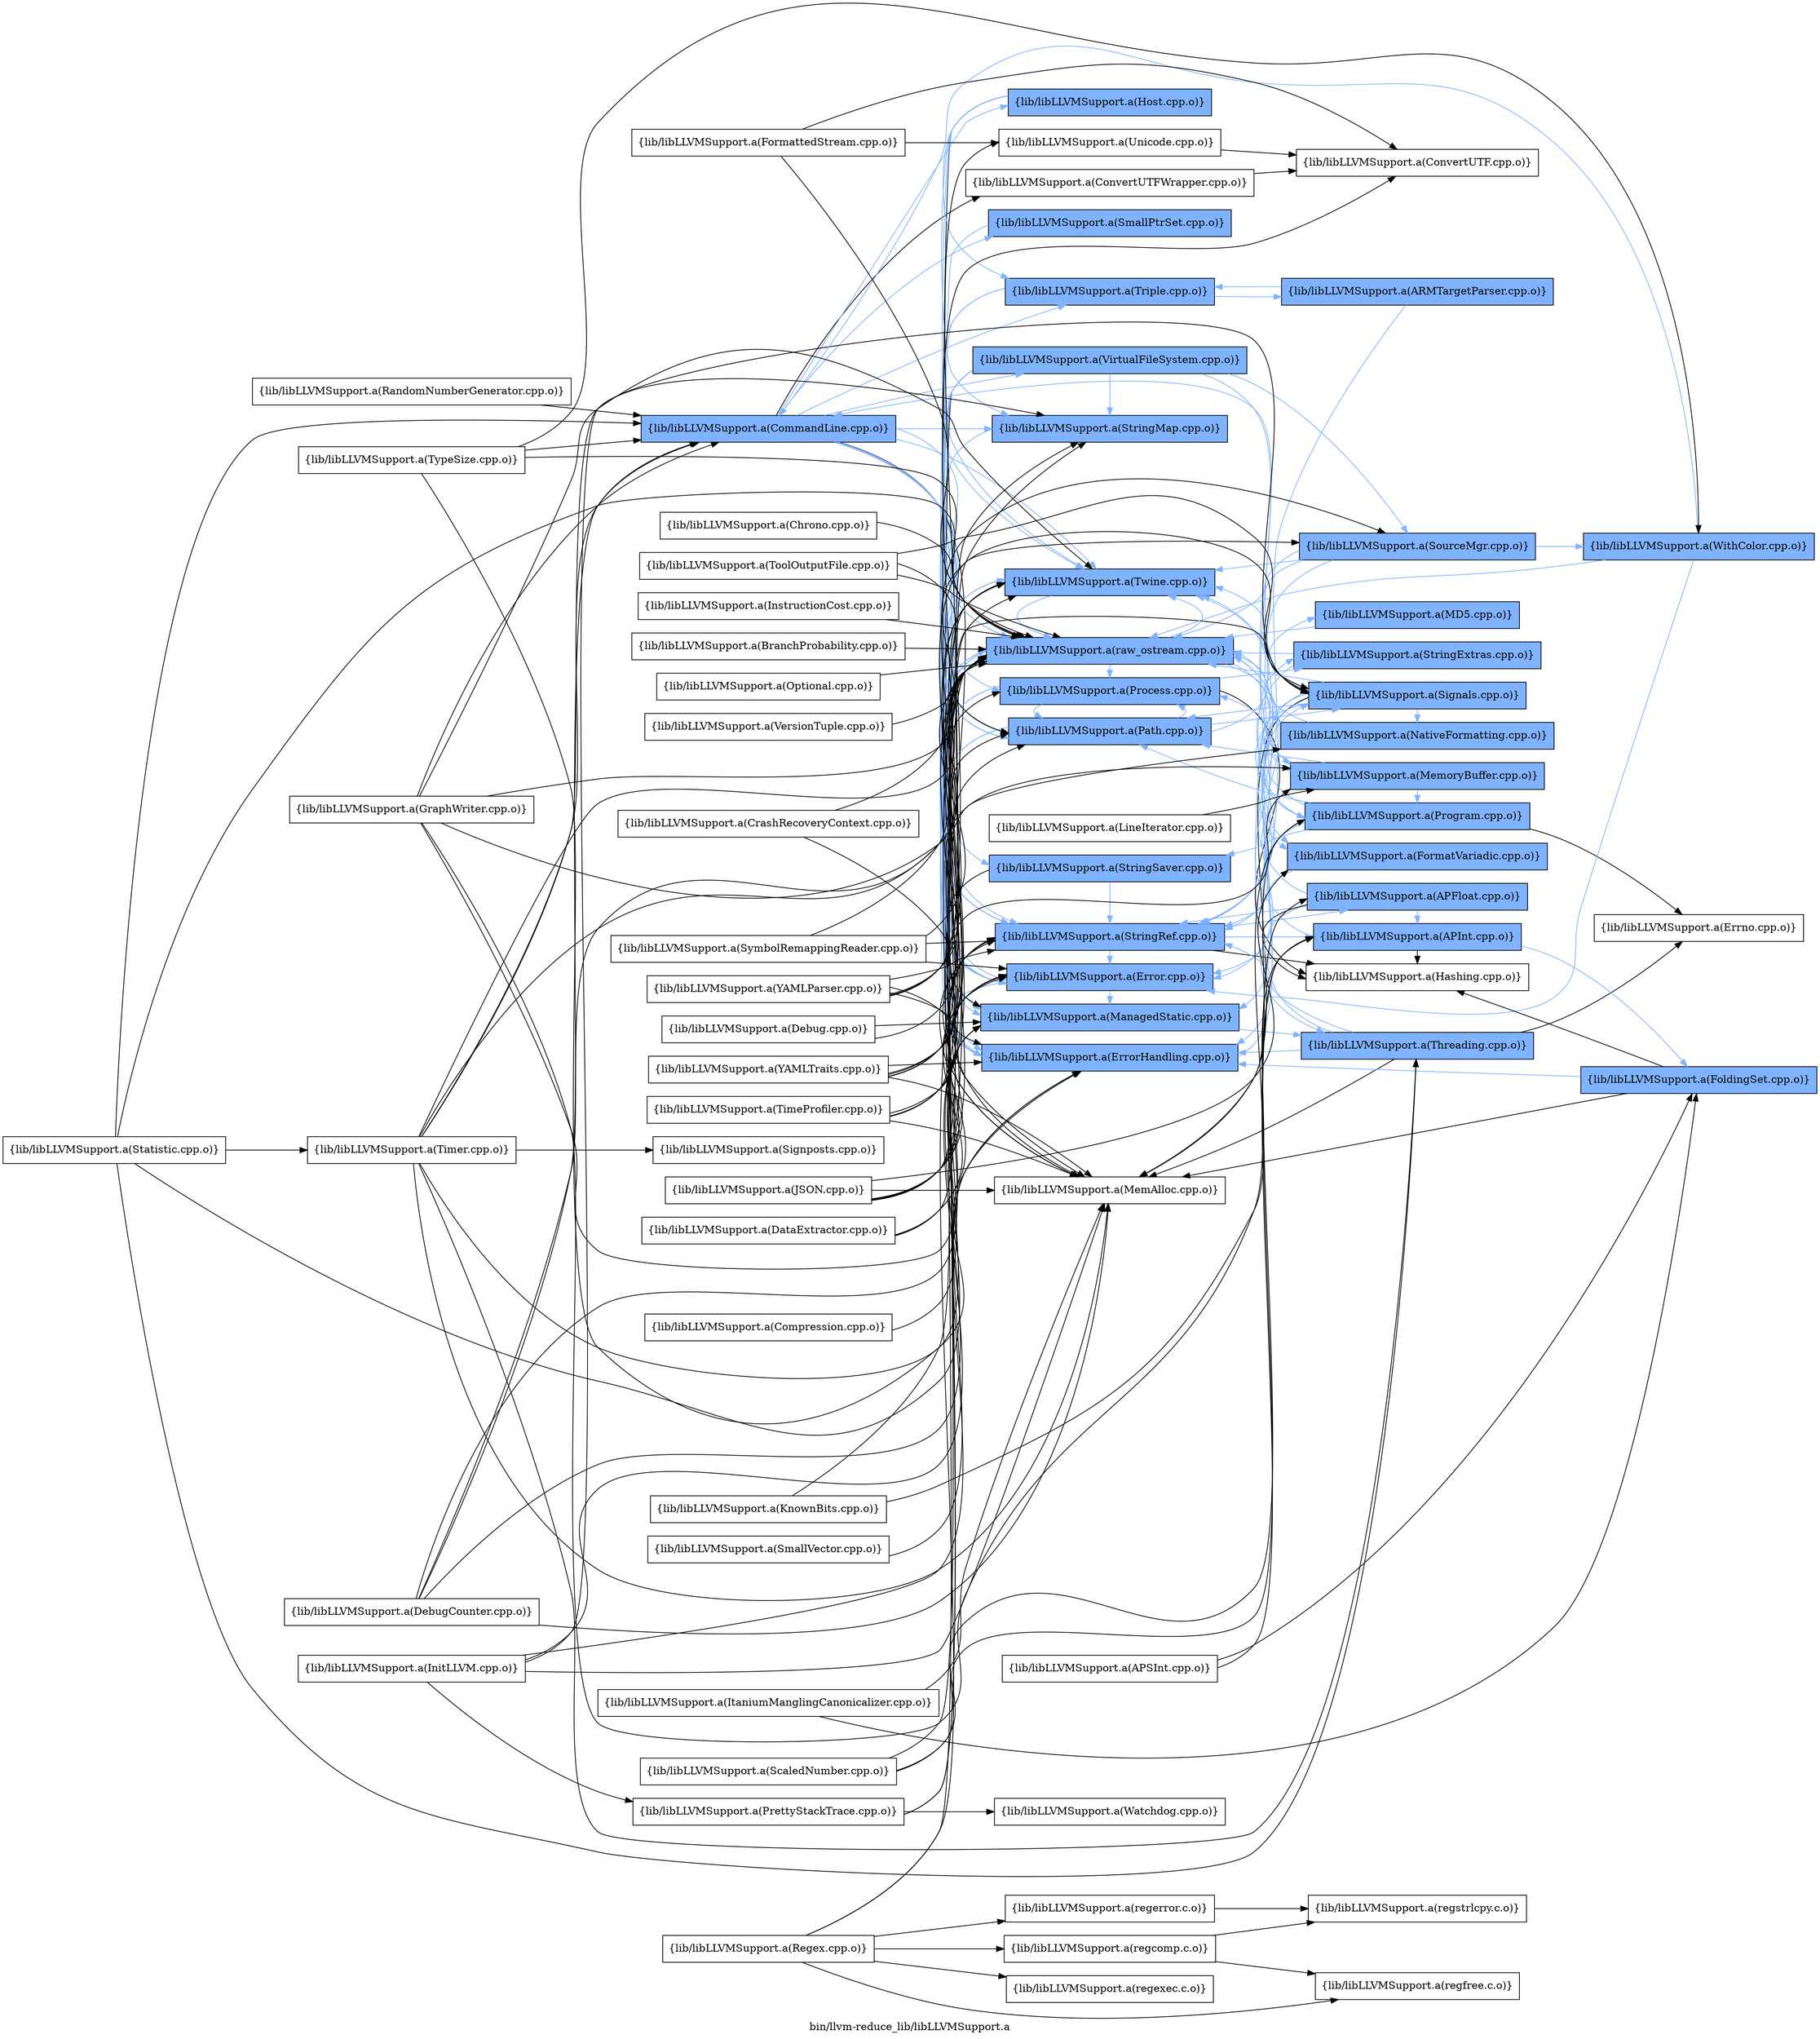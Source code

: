 digraph "bin/llvm-reduce_lib/libLLVMSupport.a" {
	label="bin/llvm-reduce_lib/libLLVMSupport.a";
	rankdir=LR;
	{ rank=same; Node0x558e45995e68;  }
	{ rank=same; Node0x558e45995288; Node0x558e45991598; Node0x558e45991228; Node0x558e45990878; Node0x558e459900f8; Node0x558e45991d18; Node0x558e45995468; Node0x558e45994c98; Node0x558e45995918; Node0x558e4598f6a8; Node0x558e4598f018; Node0x558e45992c68; Node0x558e45995a08; Node0x558e4598ebb8; Node0x558e459936b8; Node0x558e45992ee8;  }
	{ rank=same; Node0x558e45995058; Node0x558e459911d8; Node0x558e45992df8; Node0x558e4598f4c8; Node0x558e45990058; Node0x558e45991a98; Node0x558e4598e898; Node0x558e45990288; Node0x558e459968b8; Node0x558e4598f9c8; Node0x558e4598e848; Node0x558e45991fe8; Node0x558e4598fba8; Node0x558e45997088;  }
	{ rank=same; Node0x558e45995e68;  }
	{ rank=same; Node0x558e45995288; Node0x558e45991598; Node0x558e45991228; Node0x558e45990878; Node0x558e459900f8; Node0x558e45991d18; Node0x558e45995468; Node0x558e45994c98; Node0x558e45995918; Node0x558e4598f6a8; Node0x558e4598f018; Node0x558e45992c68; Node0x558e45995a08; Node0x558e4598ebb8; Node0x558e459936b8; Node0x558e45992ee8;  }
	{ rank=same; Node0x558e45995058; Node0x558e459911d8; Node0x558e45992df8; Node0x558e4598f4c8; Node0x558e45990058; Node0x558e45991a98; Node0x558e4598e898; Node0x558e45990288; Node0x558e459968b8; Node0x558e4598f9c8; Node0x558e4598e848; Node0x558e45991fe8; Node0x558e4598fba8; Node0x558e45997088;  }

	Node0x558e45995e68 [shape=record,shape=box,group=1,style=filled,fillcolor="0.600000 0.5 1",label="{lib/libLLVMSupport.a(CommandLine.cpp.o)}"];
	Node0x558e45995e68 -> Node0x558e45995288;
	Node0x558e45995e68 -> Node0x558e45991598[color="0.600000 0.5 1"];
	Node0x558e45995e68 -> Node0x558e45991228[color="0.600000 0.5 1"];
	Node0x558e45995e68 -> Node0x558e45990878[color="0.600000 0.5 1"];
	Node0x558e45995e68 -> Node0x558e459900f8;
	Node0x558e45995e68 -> Node0x558e45991d18[color="0.600000 0.5 1"];
	Node0x558e45995e68 -> Node0x558e45995468[color="0.600000 0.5 1"];
	Node0x558e45995e68 -> Node0x558e45994c98[color="0.600000 0.5 1"];
	Node0x558e45995e68 -> Node0x558e45995918[color="0.600000 0.5 1"];
	Node0x558e45995e68 -> Node0x558e4598f6a8[color="0.600000 0.5 1"];
	Node0x558e45995e68 -> Node0x558e4598f018[color="0.600000 0.5 1"];
	Node0x558e45995e68 -> Node0x558e45992c68[color="0.600000 0.5 1"];
	Node0x558e45995e68 -> Node0x558e45995a08[color="0.600000 0.5 1"];
	Node0x558e45995e68 -> Node0x558e4598ebb8[color="0.600000 0.5 1"];
	Node0x558e45995e68 -> Node0x558e459936b8[color="0.600000 0.5 1"];
	Node0x558e45995e68 -> Node0x558e45992ee8[color="0.600000 0.5 1"];
	Node0x558e45995918 [shape=record,shape=box,group=1,style=filled,fillcolor="0.600000 0.5 1",label="{lib/libLLVMSupport.a(StringRef.cpp.o)}"];
	Node0x558e45995918 -> Node0x558e45991598[color="0.600000 0.5 1"];
	Node0x558e45995918 -> Node0x558e4598f4c8;
	Node0x558e45995918 -> Node0x558e45990058[color="0.600000 0.5 1"];
	Node0x558e45995918 -> Node0x558e45991a98[color="0.600000 0.5 1"];
	Node0x558e45995a08 [shape=record,shape=box,group=1,style=filled,fillcolor="0.600000 0.5 1",label="{lib/libLLVMSupport.a(raw_ostream.cpp.o)}"];
	Node0x558e45995a08 -> Node0x558e45991598[color="0.600000 0.5 1"];
	Node0x558e45995a08 -> Node0x558e45991228[color="0.600000 0.5 1"];
	Node0x558e45995a08 -> Node0x558e4598f9c8[color="0.600000 0.5 1"];
	Node0x558e45995a08 -> Node0x558e4598e848[color="0.600000 0.5 1"];
	Node0x558e45995a08 -> Node0x558e4598f018[color="0.600000 0.5 1"];
	Node0x558e45995a08 -> Node0x558e459936b8[color="0.600000 0.5 1"];
	Node0x558e45995a08 -> Node0x558e45992ee8[color="0.600000 0.5 1"];
	Node0x558e45995a08 -> Node0x558e45991fe8[color="0.600000 0.5 1"];
	Node0x558e45991598 [shape=record,shape=box,group=1,style=filled,fillcolor="0.600000 0.5 1",label="{lib/libLLVMSupport.a(Error.cpp.o)}"];
	Node0x558e45991598 -> Node0x558e45991228[color="0.600000 0.5 1"];
	Node0x558e45991598 -> Node0x558e45990878[color="0.600000 0.5 1"];
	Node0x558e45991598 -> Node0x558e4598f018[color="0.600000 0.5 1"];
	Node0x558e45991598 -> Node0x558e45995a08[color="0.600000 0.5 1"];
	Node0x558e45991fe8 [shape=record,shape=box,group=1,style=filled,fillcolor="0.600000 0.5 1",label="{lib/libLLVMSupport.a(Program.cpp.o)}"];
	Node0x558e45991fe8 -> Node0x558e459900f8;
	Node0x558e45991fe8 -> Node0x558e45997088[color="0.600000 0.5 1"];
	Node0x558e45991fe8 -> Node0x558e45994c98[color="0.600000 0.5 1"];
	Node0x558e45991fe8 -> Node0x558e45995918[color="0.600000 0.5 1"];
	Node0x558e45991fe8 -> Node0x558e45995a08[color="0.600000 0.5 1"];
	Node0x558e45991fe8 -> Node0x558e459936b8[color="0.600000 0.5 1"];
	Node0x558e45991fe8 -> Node0x558e45991908;
	Node0x558e45992628 [shape=record,shape=box,group=0,label="{lib/libLLVMSupport.a(ToolOutputFile.cpp.o)}"];
	Node0x558e45992628 -> Node0x558e45995a08;
	Node0x558e45992628 -> Node0x558e459936b8;
	Node0x558e45992628 -> Node0x558e459911d8;
	Node0x558e459936b8 [shape=record,shape=box,group=1,style=filled,fillcolor="0.600000 0.5 1",label="{lib/libLLVMSupport.a(Path.cpp.o)}"];
	Node0x558e459936b8 -> Node0x558e45991598[color="0.600000 0.5 1"];
	Node0x558e459936b8 -> Node0x558e4598fba8[color="0.600000 0.5 1"];
	Node0x558e459936b8 -> Node0x558e45995918[color="0.600000 0.5 1"];
	Node0x558e459936b8 -> Node0x558e4598f018[color="0.600000 0.5 1"];
	Node0x558e459936b8 -> Node0x558e45992ee8[color="0.600000 0.5 1"];
	Node0x558e459936b8 -> Node0x558e459911d8[color="0.600000 0.5 1"];
	Node0x558e459900f8 [shape=record,shape=box,group=0,label="{lib/libLLVMSupport.a(MemAlloc.cpp.o)}"];
	Node0x558e4598ede8 [shape=record,shape=box,group=0,label="{lib/libLLVMSupport.a(InitLLVM.cpp.o)}"];
	Node0x558e4598ede8 -> Node0x558e45991228;
	Node0x558e4598ede8 -> Node0x558e45990878;
	Node0x558e4598ede8 -> Node0x558e459900f8;
	Node0x558e4598ede8 -> Node0x558e459932a8;
	Node0x558e4598ede8 -> Node0x558e459911d8;
	Node0x558e45991d18 [shape=record,shape=box,group=1,style=filled,fillcolor="0.600000 0.5 1",label="{lib/libLLVMSupport.a(SmallPtrSet.cpp.o)}"];
	Node0x558e45991d18 -> Node0x558e45991228[color="0.600000 0.5 1"];
	Node0x558e459968b8 [shape=record,shape=box,group=1,style=filled,fillcolor="0.600000 0.5 1",label="{lib/libLLVMSupport.a(SourceMgr.cpp.o)}"];
	Node0x558e459968b8 -> Node0x558e45990288[color="0.600000 0.5 1"];
	Node0x558e459968b8 -> Node0x558e45995918[color="0.600000 0.5 1"];
	Node0x558e459968b8 -> Node0x558e4598f018[color="0.600000 0.5 1"];
	Node0x558e459968b8 -> Node0x558e45991f98[color="0.600000 0.5 1"];
	Node0x558e459968b8 -> Node0x558e45995a08[color="0.600000 0.5 1"];
	Node0x558e45992b28 [shape=record,shape=box,group=0,label="{lib/libLLVMSupport.a(FormattedStream.cpp.o)}"];
	Node0x558e45992b28 -> Node0x558e45995058;
	Node0x558e45992b28 -> Node0x558e45992858;
	Node0x558e45992b28 -> Node0x558e45995a08;
	Node0x558e45990058 [shape=record,shape=box,group=1,style=filled,fillcolor="0.600000 0.5 1",label="{lib/libLLVMSupport.a(APFloat.cpp.o)}"];
	Node0x558e45990058 -> Node0x558e45991598[color="0.600000 0.5 1"];
	Node0x558e45990058 -> Node0x558e4598f4c8;
	Node0x558e45990058 -> Node0x558e45991a98[color="0.600000 0.5 1"];
	Node0x558e45990058 -> Node0x558e45995918[color="0.600000 0.5 1"];
	Node0x558e45990058 -> Node0x558e45995a08[color="0.600000 0.5 1"];
	Node0x558e45991a98 [shape=record,shape=box,group=1,style=filled,fillcolor="0.600000 0.5 1",label="{lib/libLLVMSupport.a(APInt.cpp.o)}"];
	Node0x558e45991a98 -> Node0x558e45993208[color="0.600000 0.5 1"];
	Node0x558e45991a98 -> Node0x558e4598f4c8;
	Node0x558e45991a98 -> Node0x558e45995a08[color="0.600000 0.5 1"];
	Node0x558e4598fba8 [shape=record,shape=box,group=1,style=filled,fillcolor="0.600000 0.5 1",label="{lib/libLLVMSupport.a(MD5.cpp.o)}"];
	Node0x558e4598fba8 -> Node0x558e45995a08[color="0.600000 0.5 1"];
	Node0x558e45997088 [shape=record,shape=box,group=1,style=filled,fillcolor="0.600000 0.5 1",label="{lib/libLLVMSupport.a(StringExtras.cpp.o)}"];
	Node0x558e45997088 -> Node0x558e45995918[color="0.600000 0.5 1"];
	Node0x558e45997088 -> Node0x558e45995a08[color="0.600000 0.5 1"];
	Node0x558e45995468 [shape=record,shape=box,group=1,style=filled,fillcolor="0.600000 0.5 1",label="{lib/libLLVMSupport.a(StringMap.cpp.o)}"];
	Node0x558e45995468 -> Node0x558e45991228[color="0.600000 0.5 1"];
	Node0x558e45993208 [shape=record,shape=box,group=1,style=filled,fillcolor="0.600000 0.5 1",label="{lib/libLLVMSupport.a(FoldingSet.cpp.o)}"];
	Node0x558e45993208 -> Node0x558e45991228[color="0.600000 0.5 1"];
	Node0x558e45993208 -> Node0x558e4598f4c8;
	Node0x558e45993208 -> Node0x558e459900f8;
	Node0x558e4598f4c8 [shape=record,shape=box,group=0,label="{lib/libLLVMSupport.a(Hashing.cpp.o)}"];
	Node0x558e459934d8 [shape=record,shape=box,group=0,label="{lib/libLLVMSupport.a(TypeSize.cpp.o)}"];
	Node0x558e459934d8 -> Node0x558e45995e68;
	Node0x558e459934d8 -> Node0x558e45991228;
	Node0x558e459934d8 -> Node0x558e45991f98;
	Node0x558e459934d8 -> Node0x558e45995a08;
	Node0x558e45991228 [shape=record,shape=box,group=1,style=filled,fillcolor="0.600000 0.5 1",label="{lib/libLLVMSupport.a(ErrorHandling.cpp.o)}"];
	Node0x558e45991228 -> Node0x558e4598f018[color="0.600000 0.5 1"];
	Node0x558e45991228 -> Node0x558e45995a08[color="0.600000 0.5 1"];
	Node0x558e45991228 -> Node0x558e459911d8[color="0.600000 0.5 1"];
	Node0x558e4598f018 [shape=record,shape=box,group=1,style=filled,fillcolor="0.600000 0.5 1",label="{lib/libLLVMSupport.a(Twine.cpp.o)}"];
	Node0x558e4598f018 -> Node0x558e45995a08[color="0.600000 0.5 1"];
	Node0x558e45994c98 [shape=record,shape=box,group=1,style=filled,fillcolor="0.600000 0.5 1",label="{lib/libLLVMSupport.a(StringSaver.cpp.o)}"];
	Node0x558e45994c98 -> Node0x558e459900f8;
	Node0x558e45994c98 -> Node0x558e45995918[color="0.600000 0.5 1"];
	Node0x558e4598f6a8 [shape=record,shape=box,group=1,style=filled,fillcolor="0.600000 0.5 1",label="{lib/libLLVMSupport.a(Triple.cpp.o)}"];
	Node0x558e4598f6a8 -> Node0x558e45995918[color="0.600000 0.5 1"];
	Node0x558e4598f6a8 -> Node0x558e4598e898[color="0.600000 0.5 1"];
	Node0x558e4598f6a8 -> Node0x558e4598f018[color="0.600000 0.5 1"];
	Node0x558e45992d58 [shape=record,shape=box,group=0,label="{lib/libLLVMSupport.a(Regex.cpp.o)}"];
	Node0x558e45992d58 -> Node0x558e45995918;
	Node0x558e45992d58 -> Node0x558e4598f018;
	Node0x558e45992d58 -> Node0x558e45995c38;
	Node0x558e45992d58 -> Node0x558e459954b8;
	Node0x558e45992d58 -> Node0x558e459901e8;
	Node0x558e45992d58 -> Node0x558e4598fa18;
	Node0x558e45990878 [shape=record,shape=box,group=1,style=filled,fillcolor="0.600000 0.5 1",label="{lib/libLLVMSupport.a(ManagedStatic.cpp.o)}"];
	Node0x558e45990878 -> Node0x558e45992df8[color="0.600000 0.5 1"];
	Node0x558e45992df8 [shape=record,shape=box,group=1,style=filled,fillcolor="0.600000 0.5 1",label="{lib/libLLVMSupport.a(Threading.cpp.o)}"];
	Node0x558e45992df8 -> Node0x558e45991228[color="0.600000 0.5 1"];
	Node0x558e45992df8 -> Node0x558e459900f8;
	Node0x558e45992df8 -> Node0x558e45995918[color="0.600000 0.5 1"];
	Node0x558e45992df8 -> Node0x558e4598f018[color="0.600000 0.5 1"];
	Node0x558e45992df8 -> Node0x558e45991908;
	Node0x558e459932a8 [shape=record,shape=box,group=0,label="{lib/libLLVMSupport.a(PrettyStackTrace.cpp.o)}"];
	Node0x558e459932a8 -> Node0x558e45995a08;
	Node0x558e459932a8 -> Node0x558e459911d8;
	Node0x558e459932a8 -> Node0x558e45993118;
	Node0x558e45994428 [shape=record,shape=box,group=0,label="{lib/libLLVMSupport.a(Timer.cpp.o)}"];
	Node0x558e45994428 -> Node0x558e45995e68;
	Node0x558e45994428 -> Node0x558e45990878;
	Node0x558e45994428 -> Node0x558e459900f8;
	Node0x558e45994428 -> Node0x558e45995468;
	Node0x558e45994428 -> Node0x558e45993668;
	Node0x558e45994428 -> Node0x558e45995a08;
	Node0x558e45994428 -> Node0x558e45992ee8;
	Node0x558e45994428 -> Node0x558e45992df8;
	Node0x558e4598f9c8 [shape=record,shape=box,group=1,style=filled,fillcolor="0.600000 0.5 1",label="{lib/libLLVMSupport.a(FormatVariadic.cpp.o)}"];
	Node0x558e4598f9c8 -> Node0x558e45995918[color="0.600000 0.5 1"];
	Node0x558e4598e848 [shape=record,shape=box,group=1,style=filled,fillcolor="0.600000 0.5 1",label="{lib/libLLVMSupport.a(NativeFormatting.cpp.o)}"];
	Node0x558e4598e848 -> Node0x558e45995a08[color="0.600000 0.5 1"];
	Node0x558e45990288 [shape=record,shape=box,group=1,style=filled,fillcolor="0.600000 0.5 1",label="{lib/libLLVMSupport.a(MemoryBuffer.cpp.o)}"];
	Node0x558e45990288 -> Node0x558e45991598[color="0.600000 0.5 1"];
	Node0x558e45990288 -> Node0x558e4598f018[color="0.600000 0.5 1"];
	Node0x558e45990288 -> Node0x558e459936b8[color="0.600000 0.5 1"];
	Node0x558e45990288 -> Node0x558e45992ee8[color="0.600000 0.5 1"];
	Node0x558e45990288 -> Node0x558e45991fe8[color="0.600000 0.5 1"];
	Node0x558e459921c8 [shape=record,shape=box,group=0,label="{lib/libLLVMSupport.a(Chrono.cpp.o)}"];
	Node0x558e459921c8 -> Node0x558e45995a08;
	Node0x558e45995288 [shape=record,shape=box,group=0,label="{lib/libLLVMSupport.a(ConvertUTFWrapper.cpp.o)}"];
	Node0x558e45995288 -> Node0x558e45995058;
	Node0x558e45992c68 [shape=record,shape=box,group=1,style=filled,fillcolor="0.600000 0.5 1",label="{lib/libLLVMSupport.a(VirtualFileSystem.cpp.o)}"];
	Node0x558e45992c68 -> Node0x558e45991598[color="0.600000 0.5 1"];
	Node0x558e45992c68 -> Node0x558e459900f8;
	Node0x558e45992c68 -> Node0x558e45990288[color="0.600000 0.5 1"];
	Node0x558e45992c68 -> Node0x558e459968b8[color="0.600000 0.5 1"];
	Node0x558e45992c68 -> Node0x558e45995468[color="0.600000 0.5 1"];
	Node0x558e45992c68 -> Node0x558e45995918[color="0.600000 0.5 1"];
	Node0x558e45992c68 -> Node0x558e4598f018[color="0.600000 0.5 1"];
	Node0x558e45992c68 -> Node0x558e45995a08[color="0.600000 0.5 1"];
	Node0x558e45992c68 -> Node0x558e459936b8[color="0.600000 0.5 1"];
	Node0x558e4598ebb8 [shape=record,shape=box,group=1,style=filled,fillcolor="0.600000 0.5 1",label="{lib/libLLVMSupport.a(Host.cpp.o)}"];
	Node0x558e4598ebb8 -> Node0x558e459900f8;
	Node0x558e4598ebb8 -> Node0x558e45995468[color="0.600000 0.5 1"];
	Node0x558e4598ebb8 -> Node0x558e45995918[color="0.600000 0.5 1"];
	Node0x558e4598ebb8 -> Node0x558e4598f6a8[color="0.600000 0.5 1"];
	Node0x558e4598ebb8 -> Node0x558e45995a08[color="0.600000 0.5 1"];
	Node0x558e45992ee8 [shape=record,shape=box,group=1,style=filled,fillcolor="0.600000 0.5 1",label="{lib/libLLVMSupport.a(Process.cpp.o)}"];
	Node0x558e45992ee8 -> Node0x558e45991598[color="0.600000 0.5 1"];
	Node0x558e45992ee8 -> Node0x558e4598f4c8;
	Node0x558e45992ee8 -> Node0x558e45990878[color="0.600000 0.5 1"];
	Node0x558e45992ee8 -> Node0x558e45997088[color="0.600000 0.5 1"];
	Node0x558e45992ee8 -> Node0x558e459936b8[color="0.600000 0.5 1"];
	Node0x558e45995058 [shape=record,shape=box,group=0,label="{lib/libLLVMSupport.a(ConvertUTF.cpp.o)}"];
	Node0x558e45991d68 [shape=record,shape=box,group=0,label="{lib/libLLVMSupport.a(Debug.cpp.o)}"];
	Node0x558e45991d68 -> Node0x558e45990878;
	Node0x558e45991d68 -> Node0x558e45995a08;
	Node0x558e459911d8 [shape=record,shape=box,group=1,style=filled,fillcolor="0.600000 0.5 1",label="{lib/libLLVMSupport.a(Signals.cpp.o)}"];
	Node0x558e459911d8 -> Node0x558e45995e68[color="0.600000 0.5 1"];
	Node0x558e459911d8 -> Node0x558e45991228[color="0.600000 0.5 1"];
	Node0x558e459911d8 -> Node0x558e4598f9c8[color="0.600000 0.5 1"];
	Node0x558e459911d8 -> Node0x558e45990878[color="0.600000 0.5 1"];
	Node0x558e459911d8 -> Node0x558e459900f8;
	Node0x558e459911d8 -> Node0x558e45990288[color="0.600000 0.5 1"];
	Node0x558e459911d8 -> Node0x558e4598e848[color="0.600000 0.5 1"];
	Node0x558e459911d8 -> Node0x558e45995918[color="0.600000 0.5 1"];
	Node0x558e459911d8 -> Node0x558e4598f018[color="0.600000 0.5 1"];
	Node0x558e459911d8 -> Node0x558e45995a08[color="0.600000 0.5 1"];
	Node0x558e459911d8 -> Node0x558e459936b8[color="0.600000 0.5 1"];
	Node0x558e459911d8 -> Node0x558e45991fe8[color="0.600000 0.5 1"];
	Node0x558e459911d8 -> Node0x558e45992df8[color="0.600000 0.5 1"];
	Node0x558e45992858 [shape=record,shape=box,group=0,label="{lib/libLLVMSupport.a(Unicode.cpp.o)}"];
	Node0x558e45992858 -> Node0x558e45995058;
	Node0x558e459969f8 [shape=record,shape=box,group=0,label="{lib/libLLVMSupport.a(InstructionCost.cpp.o)}"];
	Node0x558e459969f8 -> Node0x558e45995a08;
	Node0x558e45993118 [shape=record,shape=box,group=0,label="{lib/libLLVMSupport.a(Watchdog.cpp.o)}"];
	Node0x558e45993528 [shape=record,shape=box,group=0,label="{lib/libLLVMSupport.a(RandomNumberGenerator.cpp.o)}"];
	Node0x558e45993528 -> Node0x558e45995e68;
	Node0x558e45995c38 [shape=record,shape=box,group=0,label="{lib/libLLVMSupport.a(regcomp.c.o)}"];
	Node0x558e45995c38 -> Node0x558e4598fa18;
	Node0x558e45995c38 -> Node0x558e4598f338;
	Node0x558e459954b8 [shape=record,shape=box,group=0,label="{lib/libLLVMSupport.a(regerror.c.o)}"];
	Node0x558e459954b8 -> Node0x558e4598f338;
	Node0x558e459901e8 [shape=record,shape=box,group=0,label="{lib/libLLVMSupport.a(regexec.c.o)}"];
	Node0x558e4598fa18 [shape=record,shape=box,group=0,label="{lib/libLLVMSupport.a(regfree.c.o)}"];
	Node0x558e45991f48 [shape=record,shape=box,group=0,label="{lib/libLLVMSupport.a(SmallVector.cpp.o)}"];
	Node0x558e45991f48 -> Node0x558e45991228;
	Node0x558e45991f98 [shape=record,shape=box,group=1,style=filled,fillcolor="0.600000 0.5 1",label="{lib/libLLVMSupport.a(WithColor.cpp.o)}"];
	Node0x558e45991f98 -> Node0x558e45995e68[color="0.600000 0.5 1"];
	Node0x558e45991f98 -> Node0x558e45991598[color="0.600000 0.5 1"];
	Node0x558e45991f98 -> Node0x558e45995a08[color="0.600000 0.5 1"];
	Node0x558e459960e8 [shape=record,shape=box,group=0,label="{lib/libLLVMSupport.a(Statistic.cpp.o)}"];
	Node0x558e459960e8 -> Node0x558e45995e68;
	Node0x558e459960e8 -> Node0x558e45990878;
	Node0x558e459960e8 -> Node0x558e45994428;
	Node0x558e459960e8 -> Node0x558e45995a08;
	Node0x558e459960e8 -> Node0x558e45992df8;
	Node0x558e45993ed8 [shape=record,shape=box,group=0,label="{lib/libLLVMSupport.a(TimeProfiler.cpp.o)}"];
	Node0x558e45993ed8 -> Node0x558e45991598;
	Node0x558e45993ed8 -> Node0x558e459900f8;
	Node0x558e45993ed8 -> Node0x558e45995468;
	Node0x558e45993ed8 -> Node0x558e4598f018;
	Node0x558e45993ed8 -> Node0x558e45995a08;
	Node0x558e45993ed8 -> Node0x558e459936b8;
	Node0x558e45994b58 [shape=record,shape=box,group=0,label="{lib/libLLVMSupport.a(JSON.cpp.o)}"];
	Node0x558e45994b58 -> Node0x558e45995058;
	Node0x558e45994b58 -> Node0x558e45991598;
	Node0x558e45994b58 -> Node0x558e4598f9c8;
	Node0x558e45994b58 -> Node0x558e459900f8;
	Node0x558e45994b58 -> Node0x558e4598e848;
	Node0x558e45994b58 -> Node0x558e45995918;
	Node0x558e45994b58 -> Node0x558e4598f018;
	Node0x558e45994b58 -> Node0x558e45995a08;
	Node0x558e45993668 [shape=record,shape=box,group=0,label="{lib/libLLVMSupport.a(Signposts.cpp.o)}"];
	Node0x558e4598e898 [shape=record,shape=box,group=1,style=filled,fillcolor="0.600000 0.5 1",label="{lib/libLLVMSupport.a(ARMTargetParser.cpp.o)}"];
	Node0x558e4598e898 -> Node0x558e45995918[color="0.600000 0.5 1"];
	Node0x558e4598e898 -> Node0x558e4598f6a8[color="0.600000 0.5 1"];
	Node0x558e45991368 [shape=record,shape=box,group=0,label="{lib/libLLVMSupport.a(YAMLParser.cpp.o)}"];
	Node0x558e45991368 -> Node0x558e45991228;
	Node0x558e45991368 -> Node0x558e459900f8;
	Node0x558e45991368 -> Node0x558e45990288;
	Node0x558e45991368 -> Node0x558e459968b8;
	Node0x558e45991368 -> Node0x558e45995918;
	Node0x558e45991368 -> Node0x558e45992858;
	Node0x558e45991368 -> Node0x558e45995a08;
	Node0x558e4598f338 [shape=record,shape=box,group=0,label="{lib/libLLVMSupport.a(regstrlcpy.c.o)}"];
	Node0x558e45992718 [shape=record,shape=box,group=0,label="{lib/libLLVMSupport.a(CrashRecoveryContext.cpp.o)}"];
	Node0x558e45992718 -> Node0x558e45990878;
	Node0x558e45992718 -> Node0x558e459911d8;
	Node0x558e45991908 [shape=record,shape=box,group=0,label="{lib/libLLVMSupport.a(Errno.cpp.o)}"];
	Node0x558e45994ec8 [shape=record,shape=box,group=0,label="{lib/libLLVMSupport.a(BranchProbability.cpp.o)}"];
	Node0x558e45994ec8 -> Node0x558e45995a08;
	Node0x558e4598f608 [shape=record,shape=box,group=0,label="{lib/libLLVMSupport.a(DebugCounter.cpp.o)}"];
	Node0x558e4598f608 -> Node0x558e45995e68;
	Node0x558e4598f608 -> Node0x558e45990878;
	Node0x558e4598f608 -> Node0x558e459900f8;
	Node0x558e4598f608 -> Node0x558e45995918;
	Node0x558e4598f608 -> Node0x558e45995a08;
	Node0x558e4598ec58 [shape=record,shape=box,group=0,label="{lib/libLLVMSupport.a(ScaledNumber.cpp.o)}"];
	Node0x558e4598ec58 -> Node0x558e45990058;
	Node0x558e4598ec58 -> Node0x558e45991a98;
	Node0x558e4598ec58 -> Node0x558e45995a08;
	Node0x558e45990e68 [shape=record,shape=box,group=0,label="{lib/libLLVMSupport.a(GraphWriter.cpp.o)}"];
	Node0x558e45990e68 -> Node0x558e45995e68;
	Node0x558e45990e68 -> Node0x558e45995918;
	Node0x558e45990e68 -> Node0x558e4598f018;
	Node0x558e45990e68 -> Node0x558e45995a08;
	Node0x558e45990e68 -> Node0x558e459936b8;
	Node0x558e45990e68 -> Node0x558e45991fe8;
	Node0x558e459915e8 [shape=record,shape=box,group=0,label="{lib/libLLVMSupport.a(KnownBits.cpp.o)}"];
	Node0x558e459915e8 -> Node0x558e45991a98;
	Node0x558e459915e8 -> Node0x558e45995a08;
	Node0x558e45993f78 [shape=record,shape=box,group=0,label="{lib/libLLVMSupport.a(Optional.cpp.o)}"];
	Node0x558e45993f78 -> Node0x558e45995a08;
	Node0x558e45996868 [shape=record,shape=box,group=0,label="{lib/libLLVMSupport.a(SymbolRemappingReader.cpp.o)}"];
	Node0x558e45996868 -> Node0x558e45991598;
	Node0x558e45996868 -> Node0x558e45995918;
	Node0x558e45996868 -> Node0x558e4598f018;
	Node0x558e45996868 -> Node0x558e45995a08;
	Node0x558e45996098 [shape=record,shape=box,group=0,label="{lib/libLLVMSupport.a(LineIterator.cpp.o)}"];
	Node0x558e45996098 -> Node0x558e45990288;
	Node0x558e45996d18 [shape=record,shape=box,group=0,label="{lib/libLLVMSupport.a(ItaniumManglingCanonicalizer.cpp.o)}"];
	Node0x558e45996d18 -> Node0x558e45993208;
	Node0x558e45996d18 -> Node0x558e459900f8;
	Node0x558e45997ad8 [shape=record,shape=box,group=0,label="{lib/libLLVMSupport.a(DataExtractor.cpp.o)}"];
	Node0x558e45997ad8 -> Node0x558e45991598;
	Node0x558e45997ad8 -> Node0x558e45995918;
	Node0x558e45997ad8 -> Node0x558e45995a08;
	Node0x558e45998758 [shape=record,shape=box,group=0,label="{lib/libLLVMSupport.a(Compression.cpp.o)}"];
	Node0x558e45998758 -> Node0x558e45991598;
	Node0x558e45994e78 [shape=record,shape=box,group=0,label="{lib/libLLVMSupport.a(APSInt.cpp.o)}"];
	Node0x558e45994e78 -> Node0x558e45993208;
	Node0x558e45994e78 -> Node0x558e45991a98;
	Node0x558e45990be8 [shape=record,shape=box,group=0,label="{lib/libLLVMSupport.a(YAMLTraits.cpp.o)}"];
	Node0x558e45990be8 -> Node0x558e45991228;
	Node0x558e45990be8 -> Node0x558e459900f8;
	Node0x558e45990be8 -> Node0x558e45990288;
	Node0x558e45990be8 -> Node0x558e459968b8;
	Node0x558e45990be8 -> Node0x558e45995468;
	Node0x558e45990be8 -> Node0x558e45995918;
	Node0x558e45990be8 -> Node0x558e4598f018;
	Node0x558e45990be8 -> Node0x558e45995a08;
	Node0x558e4598eb18 [shape=record,shape=box,group=0,label="{lib/libLLVMSupport.a(VersionTuple.cpp.o)}"];
	Node0x558e4598eb18 -> Node0x558e45995a08;
}
